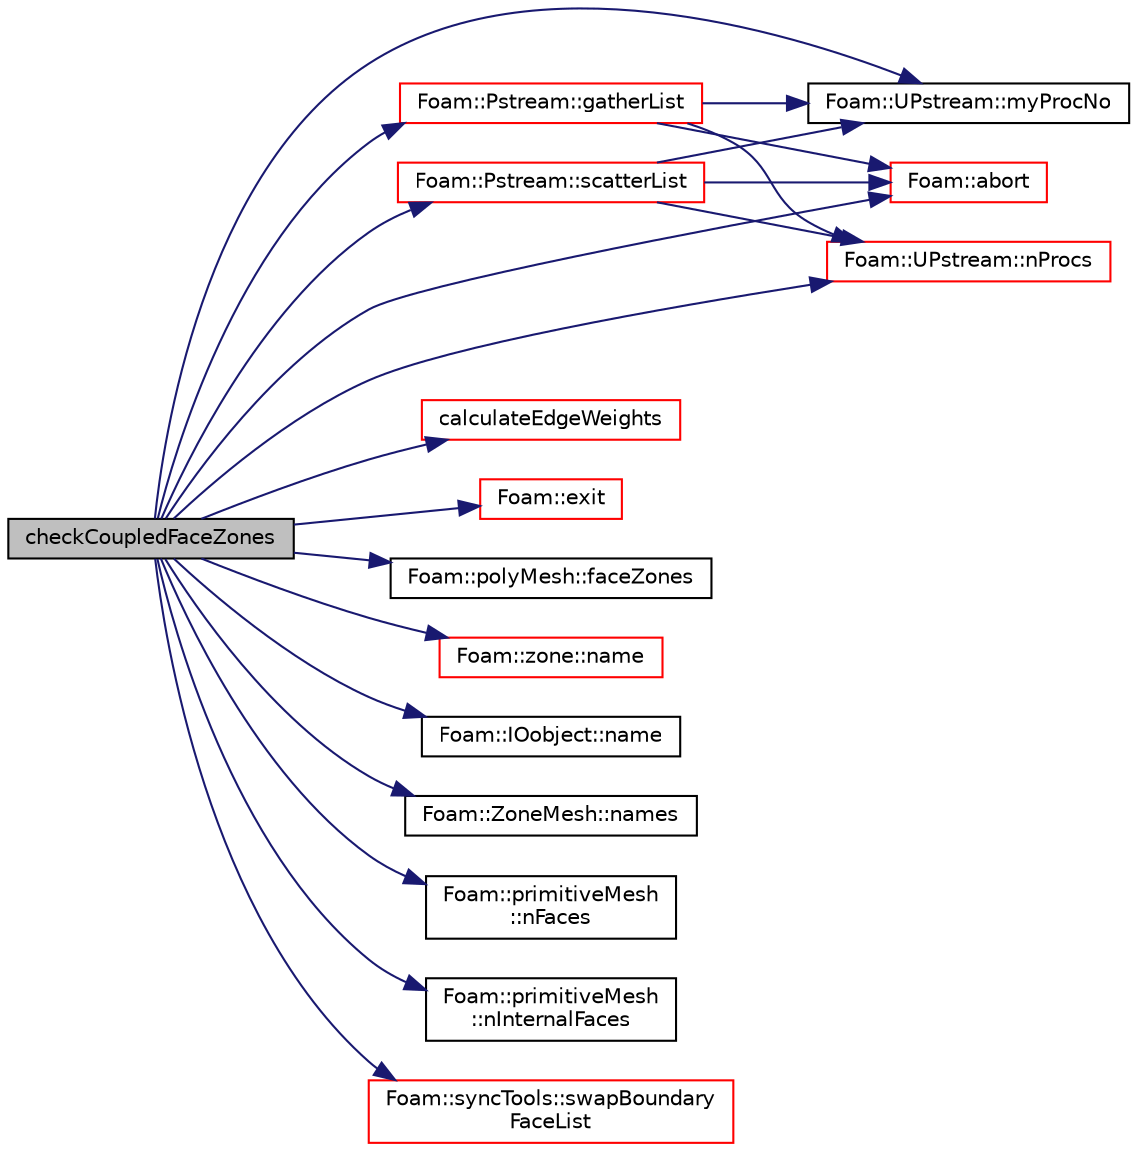 digraph "checkCoupledFaceZones"
{
  bgcolor="transparent";
  edge [fontname="Helvetica",fontsize="10",labelfontname="Helvetica",labelfontsize="10"];
  node [fontname="Helvetica",fontsize="10",shape=record];
  rankdir="LR";
  Node2393 [label="checkCoupledFaceZones",height=0.2,width=0.4,color="black", fillcolor="grey75", style="filled", fontcolor="black"];
  Node2393 -> Node2394 [color="midnightblue",fontsize="10",style="solid",fontname="Helvetica"];
  Node2394 [label="Foam::abort",height=0.2,width=0.4,color="red",URL="$a21851.html#a447107a607d03e417307c203fa5fb44b"];
  Node2393 -> Node2439 [color="midnightblue",fontsize="10",style="solid",fontname="Helvetica"];
  Node2439 [label="calculateEdgeWeights",height=0.2,width=0.4,color="red",URL="$a25857.html#a655628b19efe5c0aa6b8bb6726cc5848",tooltip="Helper: calculate edge weights (1/length) "];
  Node2393 -> Node2461 [color="midnightblue",fontsize="10",style="solid",fontname="Helvetica"];
  Node2461 [label="Foam::exit",height=0.2,width=0.4,color="red",URL="$a21851.html#a06ca7250d8e89caf05243ec094843642"];
  Node2393 -> Node2491 [color="midnightblue",fontsize="10",style="solid",fontname="Helvetica"];
  Node2491 [label="Foam::polyMesh::faceZones",height=0.2,width=0.4,color="black",URL="$a28565.html#af216614a0f9997169eea2cade46dc9ba",tooltip="Return face zone mesh. "];
  Node2393 -> Node2492 [color="midnightblue",fontsize="10",style="solid",fontname="Helvetica"];
  Node2492 [label="Foam::Pstream::gatherList",height=0.2,width=0.4,color="red",URL="$a27357.html#afbdf64fb42cd760690d51a9a321792d9",tooltip="Gather data but keep individual values separate. "];
  Node2492 -> Node2493 [color="midnightblue",fontsize="10",style="solid",fontname="Helvetica"];
  Node2493 [label="Foam::UPstream::nProcs",height=0.2,width=0.4,color="red",URL="$a27377.html#aada0e04d8127eda8ee95be0772754a4f",tooltip="Number of processes in parallel run. "];
  Node2492 -> Node2394 [color="midnightblue",fontsize="10",style="solid",fontname="Helvetica"];
  Node2492 -> Node2494 [color="midnightblue",fontsize="10",style="solid",fontname="Helvetica"];
  Node2494 [label="Foam::UPstream::myProcNo",height=0.2,width=0.4,color="black",URL="$a27377.html#afc74d89573de32a3032c916f8cdd1733",tooltip="Number of this process (starting from masterNo() = 0) "];
  Node2393 -> Node2494 [color="midnightblue",fontsize="10",style="solid",fontname="Helvetica"];
  Node2393 -> Node2502 [color="midnightblue",fontsize="10",style="solid",fontname="Helvetica"];
  Node2502 [label="Foam::zone::name",height=0.2,width=0.4,color="red",URL="$a28673.html#acc80e00a8ac919288fb55bd14cc88bf6",tooltip="Return name. "];
  Node2393 -> Node2508 [color="midnightblue",fontsize="10",style="solid",fontname="Helvetica"];
  Node2508 [label="Foam::IOobject::name",height=0.2,width=0.4,color="black",URL="$a27249.html#acc80e00a8ac919288fb55bd14cc88bf6",tooltip="Return name. "];
  Node2393 -> Node2509 [color="midnightblue",fontsize="10",style="solid",fontname="Helvetica"];
  Node2509 [label="Foam::ZoneMesh::names",height=0.2,width=0.4,color="black",URL="$a28677.html#ada6aa4fc7adb36994dc5e27d319a3acc",tooltip="Return a list of zone names. "];
  Node2393 -> Node2471 [color="midnightblue",fontsize="10",style="solid",fontname="Helvetica"];
  Node2471 [label="Foam::primitiveMesh\l::nFaces",height=0.2,width=0.4,color="black",URL="$a28685.html#abe602c985a3c9ffa67176e969e77ca6f"];
  Node2393 -> Node2510 [color="midnightblue",fontsize="10",style="solid",fontname="Helvetica"];
  Node2510 [label="Foam::primitiveMesh\l::nInternalFaces",height=0.2,width=0.4,color="black",URL="$a28685.html#aa6c7965af1f30d16d9125deb981cbdb0"];
  Node2393 -> Node2493 [color="midnightblue",fontsize="10",style="solid",fontname="Helvetica"];
  Node2393 -> Node2511 [color="midnightblue",fontsize="10",style="solid",fontname="Helvetica"];
  Node2511 [label="Foam::Pstream::scatterList",height=0.2,width=0.4,color="red",URL="$a27357.html#a23c38ee54f04c9d53a327db9edbdb7f0",tooltip="Scatter data. Reverse of gatherList. "];
  Node2511 -> Node2493 [color="midnightblue",fontsize="10",style="solid",fontname="Helvetica"];
  Node2511 -> Node2394 [color="midnightblue",fontsize="10",style="solid",fontname="Helvetica"];
  Node2511 -> Node2494 [color="midnightblue",fontsize="10",style="solid",fontname="Helvetica"];
  Node2393 -> Node2515 [color="midnightblue",fontsize="10",style="solid",fontname="Helvetica"];
  Node2515 [label="Foam::syncTools::swapBoundary\lFaceList",height=0.2,width=0.4,color="red",URL="$a28657.html#a30e4f2ce2c2399c35f5d674bdb7c07fd",tooltip="Swap coupled boundary face values. "];
}
